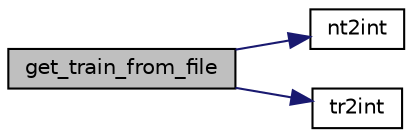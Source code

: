 digraph "get_train_from_file"
{
 // LATEX_PDF_SIZE
  edge [fontname="Helvetica",fontsize="10",labelfontname="Helvetica",labelfontsize="10"];
  node [fontname="Helvetica",fontsize="10",shape=record];
  rankdir="LR";
  Node1 [label="get_train_from_file",height=0.2,width=0.4,color="black", fillcolor="grey75", style="filled", fontcolor="black",tooltip=" "];
  Node1 -> Node2 [color="midnightblue",fontsize="10",style="solid",fontname="Helvetica"];
  Node2 [label="nt2int",height=0.2,width=0.4,color="black", fillcolor="white", style="filled",URL="$util__lib_8c.html#a4de49e3fa34734f20dcd2443a8a4d535",tooltip=" "];
  Node1 -> Node3 [color="midnightblue",fontsize="10",style="solid",fontname="Helvetica"];
  Node3 [label="tr2int",height=0.2,width=0.4,color="black", fillcolor="white", style="filled",URL="$util__lib_8c.html#af63cd754beea7a1122a0eaca769b62d9",tooltip=" "];
}
